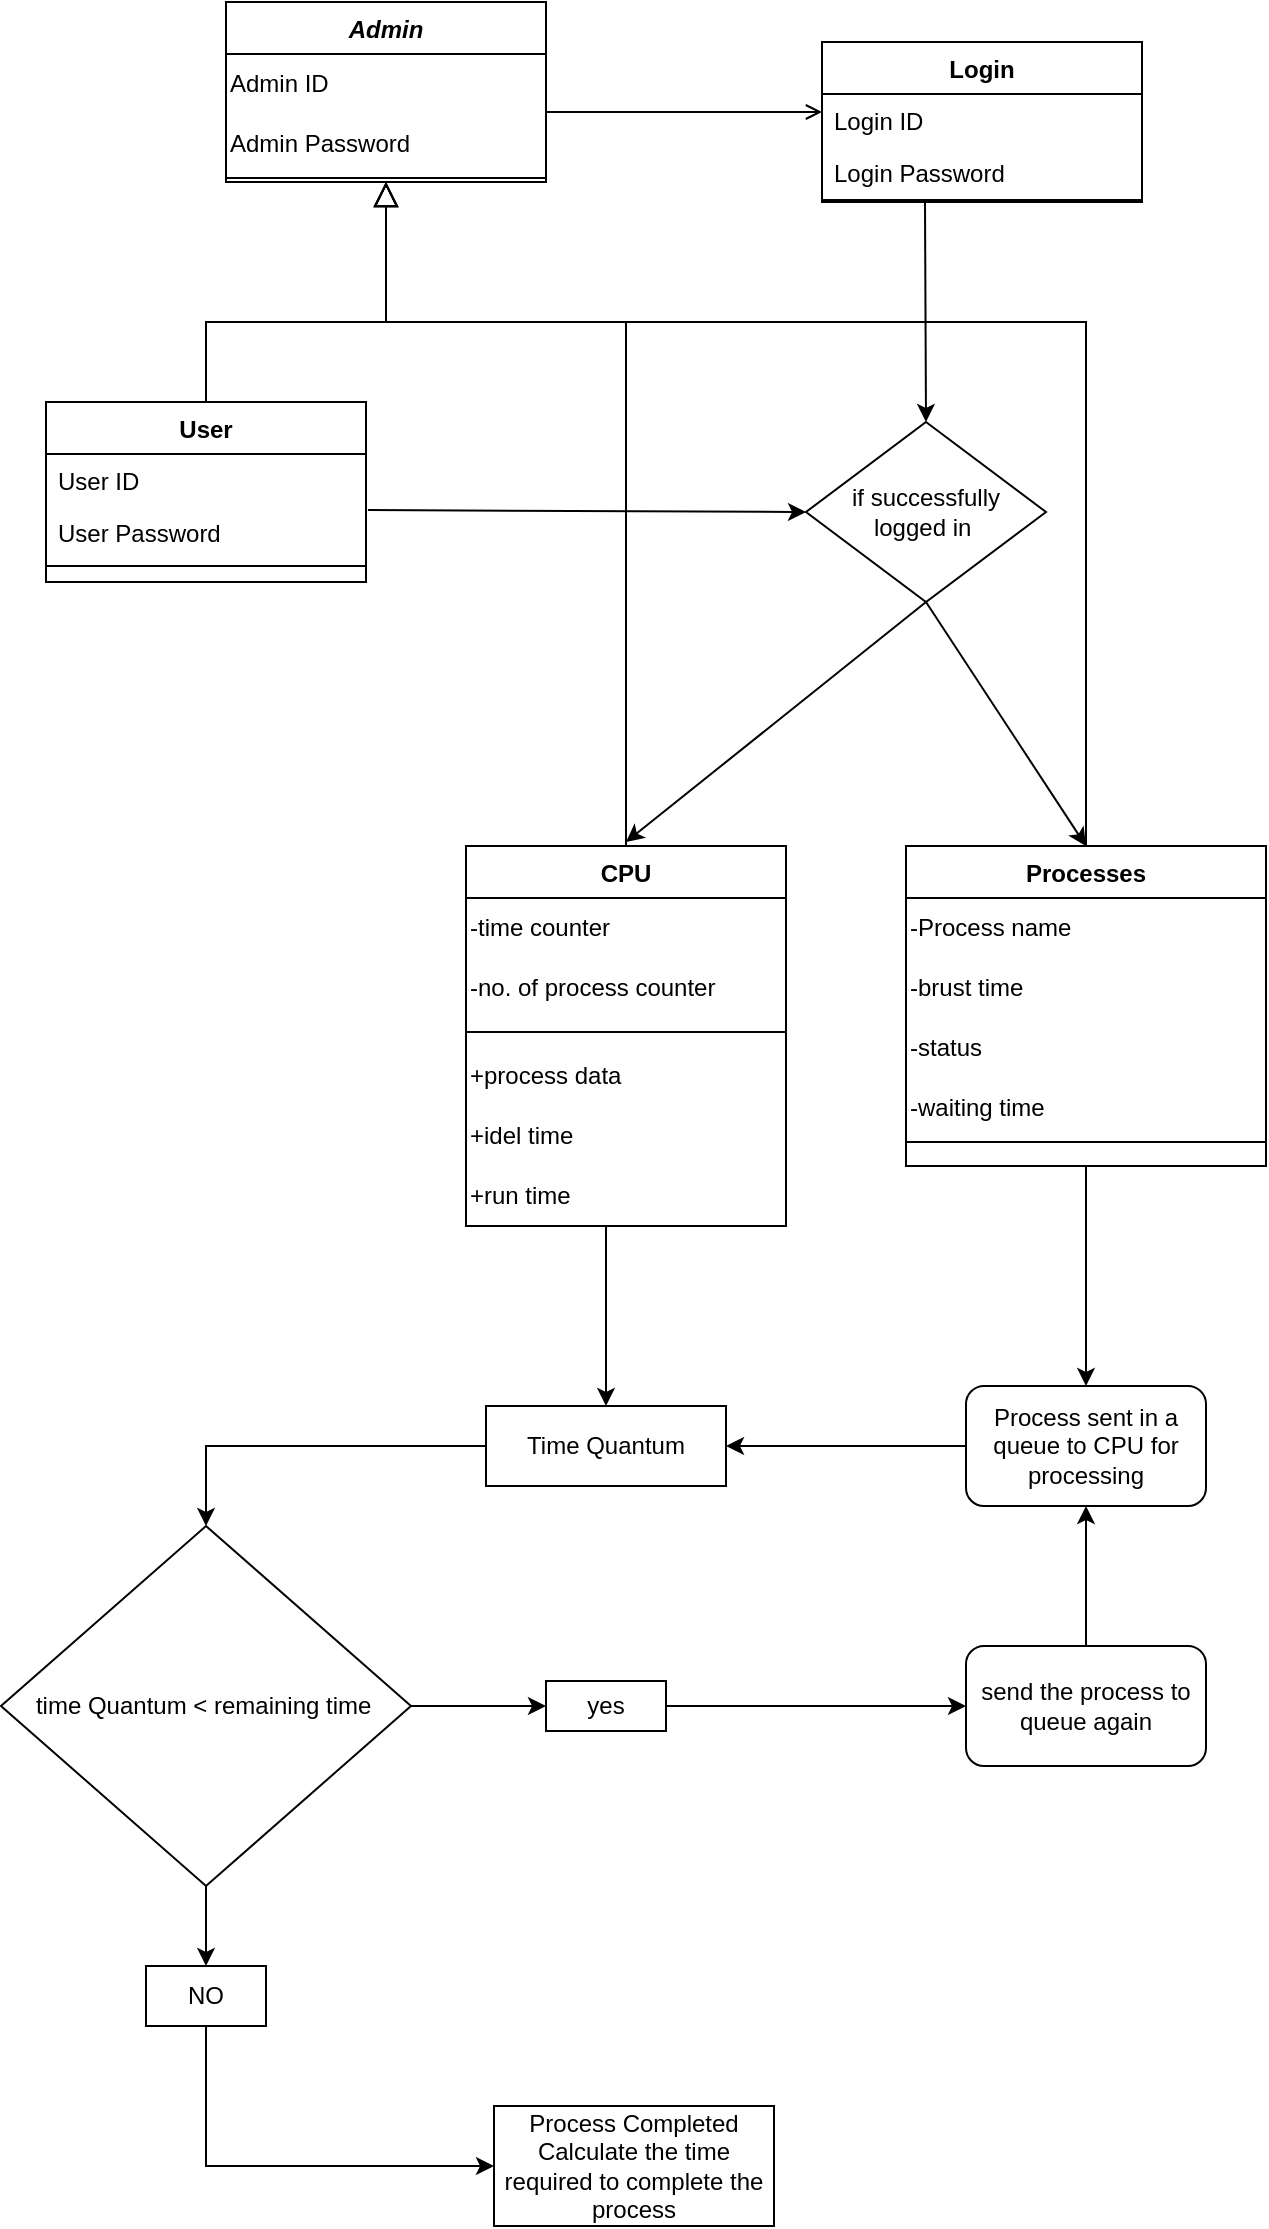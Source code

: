 <mxfile version="21.0.8" type="github">
  <diagram id="C5RBs43oDa-KdzZeNtuy" name="Page-1">
    <mxGraphModel dx="737" dy="740" grid="1" gridSize="10" guides="1" tooltips="1" connect="1" arrows="1" fold="1" page="1" pageScale="1" pageWidth="827" pageHeight="1169" math="0" shadow="0">
      <root>
        <mxCell id="WIyWlLk6GJQsqaUBKTNV-0" />
        <mxCell id="WIyWlLk6GJQsqaUBKTNV-1" parent="WIyWlLk6GJQsqaUBKTNV-0" />
        <mxCell id="zkfFHV4jXpPFQw0GAbJ--0" value="Admin" style="swimlane;fontStyle=3;align=center;verticalAlign=top;childLayout=stackLayout;horizontal=1;startSize=26;horizontalStack=0;resizeParent=1;resizeLast=0;collapsible=1;marginBottom=0;rounded=0;shadow=0;strokeWidth=1;" parent="WIyWlLk6GJQsqaUBKTNV-1" vertex="1">
          <mxGeometry x="210" y="30" width="160" height="90" as="geometry">
            <mxRectangle x="220" y="120" width="160" height="26" as="alternateBounds" />
          </mxGeometry>
        </mxCell>
        <mxCell id="OrbYJ8RQR8RoUrZ1Bf40-2" value="Admin ID" style="text;html=1;align=left;verticalAlign=middle;resizable=0;points=[];autosize=1;strokeColor=none;fillColor=none;fontStyle=0" parent="zkfFHV4jXpPFQw0GAbJ--0" vertex="1">
          <mxGeometry y="26" width="160" height="30" as="geometry" />
        </mxCell>
        <mxCell id="OrbYJ8RQR8RoUrZ1Bf40-3" value="Admin Password" style="text;html=1;align=left;verticalAlign=middle;resizable=0;points=[];autosize=1;strokeColor=none;fillColor=none;" parent="zkfFHV4jXpPFQw0GAbJ--0" vertex="1">
          <mxGeometry y="56" width="160" height="30" as="geometry" />
        </mxCell>
        <mxCell id="OrbYJ8RQR8RoUrZ1Bf40-4" value="" style="line;html=1;strokeWidth=1;align=left;verticalAlign=middle;spacingTop=-1;spacingLeft=3;spacingRight=3;rotatable=0;labelPosition=right;points=[];portConstraint=eastwest;" parent="zkfFHV4jXpPFQw0GAbJ--0" vertex="1">
          <mxGeometry y="86" width="160" as="geometry" />
        </mxCell>
        <mxCell id="zkfFHV4jXpPFQw0GAbJ--4" value="" style="line;html=1;strokeWidth=1;align=left;verticalAlign=middle;spacingTop=-1;spacingLeft=3;spacingRight=3;rotatable=0;labelPosition=right;points=[];portConstraint=eastwest;" parent="zkfFHV4jXpPFQw0GAbJ--0" vertex="1">
          <mxGeometry y="86" width="160" height="4" as="geometry" />
        </mxCell>
        <mxCell id="zkfFHV4jXpPFQw0GAbJ--6" value="User" style="swimlane;fontStyle=1;align=center;verticalAlign=top;childLayout=stackLayout;horizontal=1;startSize=26;horizontalStack=0;resizeParent=1;resizeLast=0;collapsible=1;marginBottom=0;rounded=0;shadow=0;strokeWidth=1;" parent="WIyWlLk6GJQsqaUBKTNV-1" vertex="1">
          <mxGeometry x="120" y="230" width="160" height="90" as="geometry">
            <mxRectangle x="130" y="380" width="160" height="26" as="alternateBounds" />
          </mxGeometry>
        </mxCell>
        <mxCell id="zkfFHV4jXpPFQw0GAbJ--7" value="User ID" style="text;align=left;verticalAlign=top;spacingLeft=4;spacingRight=4;overflow=hidden;rotatable=0;points=[[0,0.5],[1,0.5]];portConstraint=eastwest;" parent="zkfFHV4jXpPFQw0GAbJ--6" vertex="1">
          <mxGeometry y="26" width="160" height="26" as="geometry" />
        </mxCell>
        <mxCell id="zkfFHV4jXpPFQw0GAbJ--8" value="User Password" style="text;align=left;verticalAlign=top;spacingLeft=4;spacingRight=4;overflow=hidden;rotatable=0;points=[[0,0.5],[1,0.5]];portConstraint=eastwest;rounded=0;shadow=0;html=0;" parent="zkfFHV4jXpPFQw0GAbJ--6" vertex="1">
          <mxGeometry y="52" width="160" height="26" as="geometry" />
        </mxCell>
        <mxCell id="zkfFHV4jXpPFQw0GAbJ--9" value="" style="line;html=1;strokeWidth=1;align=left;verticalAlign=middle;spacingTop=-1;spacingLeft=3;spacingRight=3;rotatable=0;labelPosition=right;points=[];portConstraint=eastwest;" parent="zkfFHV4jXpPFQw0GAbJ--6" vertex="1">
          <mxGeometry y="78" width="160" height="8" as="geometry" />
        </mxCell>
        <mxCell id="zkfFHV4jXpPFQw0GAbJ--12" value="" style="endArrow=block;endSize=10;endFill=0;shadow=0;strokeWidth=1;rounded=0;edgeStyle=elbowEdgeStyle;elbow=vertical;exitX=0.5;exitY=0;exitDx=0;exitDy=0;" parent="WIyWlLk6GJQsqaUBKTNV-1" source="zkfFHV4jXpPFQw0GAbJ--6" edge="1">
          <mxGeometry width="160" relative="1" as="geometry">
            <mxPoint x="200" y="203" as="sourcePoint" />
            <mxPoint x="290" y="120" as="targetPoint" />
            <Array as="points">
              <mxPoint x="260" y="190" />
              <mxPoint x="250" y="260" />
            </Array>
          </mxGeometry>
        </mxCell>
        <mxCell id="zkfFHV4jXpPFQw0GAbJ--13" value="CPU" style="swimlane;fontStyle=1;align=center;verticalAlign=top;childLayout=stackLayout;horizontal=1;startSize=26;horizontalStack=0;resizeParent=1;resizeLast=0;collapsible=1;marginBottom=0;rounded=0;shadow=0;strokeWidth=1;" parent="WIyWlLk6GJQsqaUBKTNV-1" vertex="1">
          <mxGeometry x="330" y="452" width="160" height="190" as="geometry">
            <mxRectangle x="340" y="380" width="170" height="26" as="alternateBounds" />
          </mxGeometry>
        </mxCell>
        <mxCell id="fqv_ZBJnJG1zBQbgdmF_-10" value="-time counter" style="text;html=1;align=left;verticalAlign=middle;resizable=0;points=[];autosize=1;strokeColor=none;fillColor=none;" parent="zkfFHV4jXpPFQw0GAbJ--13" vertex="1">
          <mxGeometry y="26" width="160" height="30" as="geometry" />
        </mxCell>
        <mxCell id="fqv_ZBJnJG1zBQbgdmF_-14" value="-no. of process counter" style="text;html=1;align=left;verticalAlign=middle;resizable=0;points=[];autosize=1;strokeColor=none;fillColor=none;" parent="zkfFHV4jXpPFQw0GAbJ--13" vertex="1">
          <mxGeometry y="56" width="160" height="30" as="geometry" />
        </mxCell>
        <mxCell id="zkfFHV4jXpPFQw0GAbJ--15" value="" style="line;html=1;strokeWidth=1;align=left;verticalAlign=middle;spacingTop=-1;spacingLeft=3;spacingRight=3;rotatable=0;labelPosition=right;points=[];portConstraint=eastwest;" parent="zkfFHV4jXpPFQw0GAbJ--13" vertex="1">
          <mxGeometry y="86" width="160" height="14" as="geometry" />
        </mxCell>
        <mxCell id="fqv_ZBJnJG1zBQbgdmF_-21" value="+process data" style="text;html=1;align=left;verticalAlign=middle;resizable=0;points=[];autosize=1;strokeColor=none;fillColor=none;" parent="zkfFHV4jXpPFQw0GAbJ--13" vertex="1">
          <mxGeometry y="100" width="160" height="30" as="geometry" />
        </mxCell>
        <mxCell id="fqv_ZBJnJG1zBQbgdmF_-20" value="+idel time" style="text;html=1;align=left;verticalAlign=middle;resizable=0;points=[];autosize=1;strokeColor=none;fillColor=none;" parent="zkfFHV4jXpPFQw0GAbJ--13" vertex="1">
          <mxGeometry y="130" width="160" height="30" as="geometry" />
        </mxCell>
        <mxCell id="fqv_ZBJnJG1zBQbgdmF_-22" value="+run time" style="text;html=1;align=left;verticalAlign=middle;resizable=0;points=[];autosize=1;strokeColor=none;fillColor=none;" parent="zkfFHV4jXpPFQw0GAbJ--13" vertex="1">
          <mxGeometry y="160" width="160" height="30" as="geometry" />
        </mxCell>
        <mxCell id="zkfFHV4jXpPFQw0GAbJ--16" value="" style="endArrow=block;endSize=10;endFill=0;shadow=0;strokeWidth=1;rounded=0;edgeStyle=elbowEdgeStyle;elbow=vertical;exitX=0.5;exitY=0;exitDx=0;exitDy=0;entryX=0.5;entryY=1;entryDx=0;entryDy=0;" parent="WIyWlLk6GJQsqaUBKTNV-1" source="zkfFHV4jXpPFQw0GAbJ--13" target="zkfFHV4jXpPFQw0GAbJ--0" edge="1">
          <mxGeometry width="160" relative="1" as="geometry">
            <mxPoint x="210" y="373" as="sourcePoint" />
            <mxPoint x="300" y="230" as="targetPoint" />
            <Array as="points">
              <mxPoint x="340" y="190" />
              <mxPoint x="360" y="190" />
            </Array>
          </mxGeometry>
        </mxCell>
        <mxCell id="OrbYJ8RQR8RoUrZ1Bf40-30" value="" style="edgeStyle=orthogonalEdgeStyle;rounded=0;orthogonalLoop=1;jettySize=auto;html=1;entryX=0.5;entryY=0;entryDx=0;entryDy=0;" parent="WIyWlLk6GJQsqaUBKTNV-1" target="OrbYJ8RQR8RoUrZ1Bf40-37" edge="1">
          <mxGeometry relative="1" as="geometry">
            <mxPoint x="559.5" y="130" as="sourcePoint" />
            <mxPoint x="559.5" y="245" as="targetPoint" />
          </mxGeometry>
        </mxCell>
        <mxCell id="zkfFHV4jXpPFQw0GAbJ--17" value="Login" style="swimlane;fontStyle=1;align=center;verticalAlign=top;childLayout=stackLayout;horizontal=1;startSize=26;horizontalStack=0;resizeParent=1;resizeLast=0;collapsible=1;marginBottom=0;rounded=0;shadow=0;strokeWidth=1;" parent="WIyWlLk6GJQsqaUBKTNV-1" vertex="1">
          <mxGeometry x="508" y="50" width="160" height="80" as="geometry">
            <mxRectangle x="550" y="140" width="160" height="26" as="alternateBounds" />
          </mxGeometry>
        </mxCell>
        <mxCell id="fqv_ZBJnJG1zBQbgdmF_-4" value="Login ID" style="text;align=left;verticalAlign=top;spacingLeft=4;spacingRight=4;overflow=hidden;rotatable=0;points=[[0,0.5],[1,0.5]];portConstraint=eastwest;" parent="zkfFHV4jXpPFQw0GAbJ--17" vertex="1">
          <mxGeometry y="26" width="160" height="26" as="geometry" />
        </mxCell>
        <mxCell id="fqv_ZBJnJG1zBQbgdmF_-5" value="Login Password" style="text;align=left;verticalAlign=top;spacingLeft=4;spacingRight=4;overflow=hidden;rotatable=0;points=[[0,0.5],[1,0.5]];portConstraint=eastwest;" parent="zkfFHV4jXpPFQw0GAbJ--17" vertex="1">
          <mxGeometry y="52" width="160" height="26" as="geometry" />
        </mxCell>
        <mxCell id="zkfFHV4jXpPFQw0GAbJ--23" value="" style="line;html=1;strokeWidth=1;align=left;verticalAlign=middle;spacingTop=-1;spacingLeft=3;spacingRight=3;rotatable=0;labelPosition=right;points=[];portConstraint=eastwest;" parent="zkfFHV4jXpPFQw0GAbJ--17" vertex="1">
          <mxGeometry y="78" width="160" height="2" as="geometry" />
        </mxCell>
        <mxCell id="zkfFHV4jXpPFQw0GAbJ--26" value="" style="endArrow=open;shadow=0;strokeWidth=1;rounded=0;endFill=1;edgeStyle=elbowEdgeStyle;elbow=vertical;" parent="WIyWlLk6GJQsqaUBKTNV-1" source="zkfFHV4jXpPFQw0GAbJ--0" target="zkfFHV4jXpPFQw0GAbJ--17" edge="1">
          <mxGeometry x="0.5" y="41" relative="1" as="geometry">
            <mxPoint x="380" y="192" as="sourcePoint" />
            <mxPoint x="540" y="192" as="targetPoint" />
            <mxPoint x="-40" y="32" as="offset" />
          </mxGeometry>
        </mxCell>
        <mxCell id="fqv_ZBJnJG1zBQbgdmF_-6" value="Processes" style="swimlane;fontStyle=1;align=center;verticalAlign=top;childLayout=stackLayout;horizontal=1;startSize=26;horizontalStack=0;resizeParent=1;resizeLast=0;collapsible=1;marginBottom=0;rounded=0;shadow=0;strokeWidth=1;" parent="WIyWlLk6GJQsqaUBKTNV-1" vertex="1">
          <mxGeometry x="550" y="452" width="180" height="160" as="geometry">
            <mxRectangle x="340" y="380" width="170" height="26" as="alternateBounds" />
          </mxGeometry>
        </mxCell>
        <mxCell id="fqv_ZBJnJG1zBQbgdmF_-28" value="-Process name" style="text;html=1;align=left;verticalAlign=middle;resizable=0;points=[];autosize=1;strokeColor=none;fillColor=none;" parent="fqv_ZBJnJG1zBQbgdmF_-6" vertex="1">
          <mxGeometry y="26" width="180" height="30" as="geometry" />
        </mxCell>
        <mxCell id="fqv_ZBJnJG1zBQbgdmF_-24" value="-brust time" style="text;html=1;align=left;verticalAlign=middle;resizable=0;points=[];autosize=1;strokeColor=none;fillColor=none;" parent="fqv_ZBJnJG1zBQbgdmF_-6" vertex="1">
          <mxGeometry y="56" width="180" height="30" as="geometry" />
        </mxCell>
        <mxCell id="fqv_ZBJnJG1zBQbgdmF_-25" value="-status" style="text;html=1;align=left;verticalAlign=middle;resizable=0;points=[];autosize=1;strokeColor=none;fillColor=none;" parent="fqv_ZBJnJG1zBQbgdmF_-6" vertex="1">
          <mxGeometry y="86" width="180" height="30" as="geometry" />
        </mxCell>
        <mxCell id="OrbYJ8RQR8RoUrZ1Bf40-9" value="-waiting time" style="text;html=1;align=left;verticalAlign=middle;resizable=0;points=[];autosize=1;strokeColor=none;fillColor=none;" parent="fqv_ZBJnJG1zBQbgdmF_-6" vertex="1">
          <mxGeometry y="116" width="180" height="30" as="geometry" />
        </mxCell>
        <mxCell id="fqv_ZBJnJG1zBQbgdmF_-7" value="" style="line;html=1;strokeWidth=1;align=left;verticalAlign=middle;spacingTop=-1;spacingLeft=3;spacingRight=3;rotatable=0;labelPosition=right;points=[];portConstraint=eastwest;" parent="fqv_ZBJnJG1zBQbgdmF_-6" vertex="1">
          <mxGeometry y="146" width="180" height="4" as="geometry" />
        </mxCell>
        <mxCell id="fqv_ZBJnJG1zBQbgdmF_-9" value="" style="endArrow=block;endSize=10;endFill=0;shadow=0;strokeWidth=1;rounded=0;edgeStyle=elbowEdgeStyle;elbow=vertical;" parent="WIyWlLk6GJQsqaUBKTNV-1" source="fqv_ZBJnJG1zBQbgdmF_-6" edge="1">
          <mxGeometry width="160" relative="1" as="geometry">
            <mxPoint x="420" y="370" as="sourcePoint" />
            <mxPoint x="290" y="120" as="targetPoint" />
            <Array as="points">
              <mxPoint x="450" y="190" />
              <mxPoint x="370" y="200" />
            </Array>
          </mxGeometry>
        </mxCell>
        <mxCell id="OrbYJ8RQR8RoUrZ1Bf40-10" value="Time Quantum&lt;br&gt;" style="rounded=0;whiteSpace=wrap;html=1;" parent="WIyWlLk6GJQsqaUBKTNV-1" vertex="1">
          <mxGeometry x="340" y="732" width="120" height="40" as="geometry" />
        </mxCell>
        <mxCell id="OrbYJ8RQR8RoUrZ1Bf40-11" value="" style="endArrow=classic;html=1;rounded=0;entryX=0.5;entryY=0;entryDx=0;entryDy=0;" parent="WIyWlLk6GJQsqaUBKTNV-1" target="OrbYJ8RQR8RoUrZ1Bf40-10" edge="1">
          <mxGeometry width="50" height="50" relative="1" as="geometry">
            <mxPoint x="400" y="642" as="sourcePoint" />
            <mxPoint x="440" y="572" as="targetPoint" />
          </mxGeometry>
        </mxCell>
        <mxCell id="OrbYJ8RQR8RoUrZ1Bf40-12" value="" style="endArrow=classic;html=1;rounded=0;exitX=0.5;exitY=1;exitDx=0;exitDy=0;entryX=0.5;entryY=0;entryDx=0;entryDy=0;" parent="WIyWlLk6GJQsqaUBKTNV-1" source="fqv_ZBJnJG1zBQbgdmF_-6" target="OrbYJ8RQR8RoUrZ1Bf40-13" edge="1">
          <mxGeometry width="50" height="50" relative="1" as="geometry">
            <mxPoint x="390" y="622" as="sourcePoint" />
            <mxPoint x="440" y="572" as="targetPoint" />
            <Array as="points" />
          </mxGeometry>
        </mxCell>
        <mxCell id="OrbYJ8RQR8RoUrZ1Bf40-13" value="Process sent in a queue to CPU for processing" style="rounded=1;whiteSpace=wrap;html=1;" parent="WIyWlLk6GJQsqaUBKTNV-1" vertex="1">
          <mxGeometry x="580" y="722" width="120" height="60" as="geometry" />
        </mxCell>
        <mxCell id="OrbYJ8RQR8RoUrZ1Bf40-14" value="" style="endArrow=classic;html=1;rounded=0;exitX=0;exitY=0.5;exitDx=0;exitDy=0;entryX=0.5;entryY=0;entryDx=0;entryDy=0;" parent="WIyWlLk6GJQsqaUBKTNV-1" source="OrbYJ8RQR8RoUrZ1Bf40-10" edge="1">
          <mxGeometry width="50" height="50" relative="1" as="geometry">
            <mxPoint x="390" y="602" as="sourcePoint" />
            <mxPoint x="200" y="792" as="targetPoint" />
            <Array as="points">
              <mxPoint x="200" y="752" />
            </Array>
          </mxGeometry>
        </mxCell>
        <mxCell id="OrbYJ8RQR8RoUrZ1Bf40-15" value="" style="endArrow=classic;html=1;rounded=0;exitX=0;exitY=0.5;exitDx=0;exitDy=0;" parent="WIyWlLk6GJQsqaUBKTNV-1" source="OrbYJ8RQR8RoUrZ1Bf40-13" edge="1">
          <mxGeometry width="50" height="50" relative="1" as="geometry">
            <mxPoint x="390" y="802" as="sourcePoint" />
            <mxPoint x="460" y="752" as="targetPoint" />
          </mxGeometry>
        </mxCell>
        <mxCell id="OrbYJ8RQR8RoUrZ1Bf40-23" value="" style="edgeStyle=orthogonalEdgeStyle;rounded=0;orthogonalLoop=1;jettySize=auto;html=1;" parent="WIyWlLk6GJQsqaUBKTNV-1" source="OrbYJ8RQR8RoUrZ1Bf40-16" target="OrbYJ8RQR8RoUrZ1Bf40-13" edge="1">
          <mxGeometry relative="1" as="geometry" />
        </mxCell>
        <mxCell id="OrbYJ8RQR8RoUrZ1Bf40-16" value="send the process to queue again" style="rounded=1;whiteSpace=wrap;html=1;" parent="WIyWlLk6GJQsqaUBKTNV-1" vertex="1">
          <mxGeometry x="580" y="852" width="120" height="60" as="geometry" />
        </mxCell>
        <mxCell id="OrbYJ8RQR8RoUrZ1Bf40-21" style="edgeStyle=orthogonalEdgeStyle;rounded=0;orthogonalLoop=1;jettySize=auto;html=1;exitX=1;exitY=0.5;exitDx=0;exitDy=0;entryX=0;entryY=0.5;entryDx=0;entryDy=0;" parent="WIyWlLk6GJQsqaUBKTNV-1" source="OrbYJ8RQR8RoUrZ1Bf40-18" target="OrbYJ8RQR8RoUrZ1Bf40-19" edge="1">
          <mxGeometry relative="1" as="geometry" />
        </mxCell>
        <mxCell id="OrbYJ8RQR8RoUrZ1Bf40-18" value="time Quantum &amp;lt; remaining time&amp;nbsp;" style="rhombus;whiteSpace=wrap;html=1;" parent="WIyWlLk6GJQsqaUBKTNV-1" vertex="1">
          <mxGeometry x="97.5" y="792" width="205" height="180" as="geometry" />
        </mxCell>
        <mxCell id="OrbYJ8RQR8RoUrZ1Bf40-22" style="edgeStyle=orthogonalEdgeStyle;rounded=0;orthogonalLoop=1;jettySize=auto;html=1;exitX=1;exitY=0.5;exitDx=0;exitDy=0;entryX=0;entryY=0.5;entryDx=0;entryDy=0;" parent="WIyWlLk6GJQsqaUBKTNV-1" source="OrbYJ8RQR8RoUrZ1Bf40-19" target="OrbYJ8RQR8RoUrZ1Bf40-16" edge="1">
          <mxGeometry relative="1" as="geometry" />
        </mxCell>
        <mxCell id="OrbYJ8RQR8RoUrZ1Bf40-19" value="yes" style="rounded=0;whiteSpace=wrap;html=1;" parent="WIyWlLk6GJQsqaUBKTNV-1" vertex="1">
          <mxGeometry x="370" y="869.5" width="60" height="25" as="geometry" />
        </mxCell>
        <mxCell id="OrbYJ8RQR8RoUrZ1Bf40-24" value="NO" style="rounded=0;whiteSpace=wrap;html=1;" parent="WIyWlLk6GJQsqaUBKTNV-1" vertex="1">
          <mxGeometry x="170" y="1012" width="60" height="30" as="geometry" />
        </mxCell>
        <mxCell id="OrbYJ8RQR8RoUrZ1Bf40-25" value="" style="endArrow=classic;html=1;rounded=0;exitX=0.5;exitY=1;exitDx=0;exitDy=0;entryX=0.5;entryY=0;entryDx=0;entryDy=0;" parent="WIyWlLk6GJQsqaUBKTNV-1" source="OrbYJ8RQR8RoUrZ1Bf40-18" target="OrbYJ8RQR8RoUrZ1Bf40-24" edge="1">
          <mxGeometry width="50" height="50" relative="1" as="geometry">
            <mxPoint x="390" y="982" as="sourcePoint" />
            <mxPoint x="440" y="932" as="targetPoint" />
          </mxGeometry>
        </mxCell>
        <mxCell id="OrbYJ8RQR8RoUrZ1Bf40-27" value="Process Completed&lt;br&gt;Calculate the time required to complete the process" style="rounded=0;whiteSpace=wrap;html=1;" parent="WIyWlLk6GJQsqaUBKTNV-1" vertex="1">
          <mxGeometry x="344" y="1082" width="140" height="60" as="geometry" />
        </mxCell>
        <mxCell id="OrbYJ8RQR8RoUrZ1Bf40-28" value="" style="endArrow=classic;html=1;rounded=0;exitX=0.5;exitY=1;exitDx=0;exitDy=0;entryX=0;entryY=0.5;entryDx=0;entryDy=0;" parent="WIyWlLk6GJQsqaUBKTNV-1" source="OrbYJ8RQR8RoUrZ1Bf40-24" target="OrbYJ8RQR8RoUrZ1Bf40-27" edge="1">
          <mxGeometry width="50" height="50" relative="1" as="geometry">
            <mxPoint x="390" y="1062" as="sourcePoint" />
            <mxPoint x="440" y="1012" as="targetPoint" />
            <Array as="points">
              <mxPoint x="200" y="1112" />
            </Array>
          </mxGeometry>
        </mxCell>
        <mxCell id="OrbYJ8RQR8RoUrZ1Bf40-34" value="" style="endArrow=classic;html=1;rounded=0;exitX=1.006;exitY=0.077;exitDx=0;exitDy=0;exitPerimeter=0;entryX=0;entryY=0.5;entryDx=0;entryDy=0;" parent="WIyWlLk6GJQsqaUBKTNV-1" source="zkfFHV4jXpPFQw0GAbJ--8" target="OrbYJ8RQR8RoUrZ1Bf40-37" edge="1">
          <mxGeometry width="50" height="50" relative="1" as="geometry">
            <mxPoint x="380" y="310" as="sourcePoint" />
            <mxPoint x="450" y="282.5" as="targetPoint" />
          </mxGeometry>
        </mxCell>
        <mxCell id="OrbYJ8RQR8RoUrZ1Bf40-35" value="" style="endArrow=classic;html=1;rounded=0;exitX=0.5;exitY=1;exitDx=0;exitDy=0;" parent="WIyWlLk6GJQsqaUBKTNV-1" source="OrbYJ8RQR8RoUrZ1Bf40-37" edge="1">
          <mxGeometry width="50" height="50" relative="1" as="geometry">
            <mxPoint x="525" y="320" as="sourcePoint" />
            <mxPoint x="410" y="450" as="targetPoint" />
          </mxGeometry>
        </mxCell>
        <mxCell id="OrbYJ8RQR8RoUrZ1Bf40-36" value="" style="endArrow=classic;html=1;rounded=0;exitX=0.5;exitY=1;exitDx=0;exitDy=0;entryX=0.5;entryY=0;entryDx=0;entryDy=0;" parent="WIyWlLk6GJQsqaUBKTNV-1" source="OrbYJ8RQR8RoUrZ1Bf40-37" target="fqv_ZBJnJG1zBQbgdmF_-6" edge="1">
          <mxGeometry width="50" height="50" relative="1" as="geometry">
            <mxPoint x="525" y="320" as="sourcePoint" />
            <mxPoint x="430" y="260" as="targetPoint" />
          </mxGeometry>
        </mxCell>
        <mxCell id="OrbYJ8RQR8RoUrZ1Bf40-37" value="if successfully &lt;br&gt;logged in&amp;nbsp;" style="rhombus;whiteSpace=wrap;html=1;" parent="WIyWlLk6GJQsqaUBKTNV-1" vertex="1">
          <mxGeometry x="500" y="240" width="120" height="90" as="geometry" />
        </mxCell>
      </root>
    </mxGraphModel>
  </diagram>
</mxfile>
